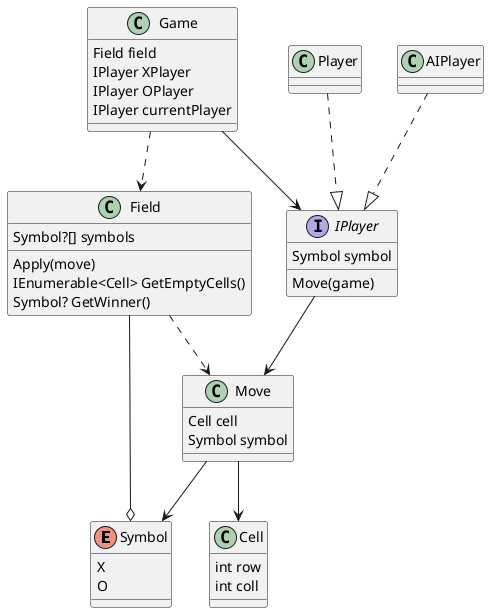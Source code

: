 ﻿@startuml
'https://plantuml.com/ru/class-diagram

enum Symbol {
    X
    O
}

class Cell {
    int row
    int coll
}

class Move {
    Cell cell
    Symbol symbol
}

class Field {
    Symbol?[] symbols
    Apply(move)
    IEnumerable<Cell> GetEmptyCells()
    Symbol? GetWinner()
}

interface IPlayer {
    Symbol symbol
    Move(game)
}

class Player {
}

class AIPlayer {
}

' раунд игры, счет?

class Game {
    Field field
    IPlayer XPlayer
    IPlayer OPlayer
    IPlayer currentPlayer
}

Move --> Symbol
Move --> Cell
Field --o Symbol
Field ..> Move
Player ..|> IPlayer
AIPlayer ..|> IPlayer
IPlayer --> Move
Game ..> Field
Game --> IPlayer

@enduml